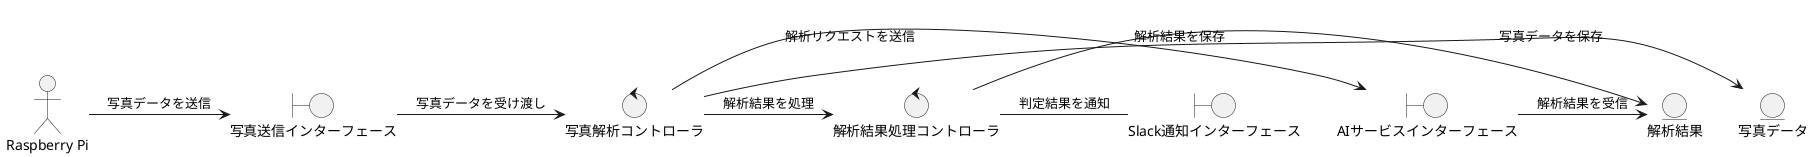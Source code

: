 @startuml
actor "Raspberry Pi" as Raspi
boundary "写真送信インターフェース" as PhotoInterface
control "写真解析コントローラ" as PhotoController
entity "写真データ" as PhotoData
boundary "AIサービスインターフェース" as AIInterface
control "解析結果処理コントローラ" as ResultController
entity "解析結果" as AnalysisResult
boundary "Slack通知インターフェース" as SlackInterface

Raspi -> PhotoInterface : 写真データを送信
PhotoInterface -> PhotoController : 写真データを受け渡し
PhotoController -> PhotoData : 写真データを保存
PhotoController -> AIInterface : 解析リクエストを送信
AIInterface -> AnalysisResult : 解析結果を受信
PhotoController -> ResultController : 解析結果を処理
ResultController -> AnalysisResult : 解析結果を保存
ResultController - SlackInterface : 判定結果を通知
@enduml